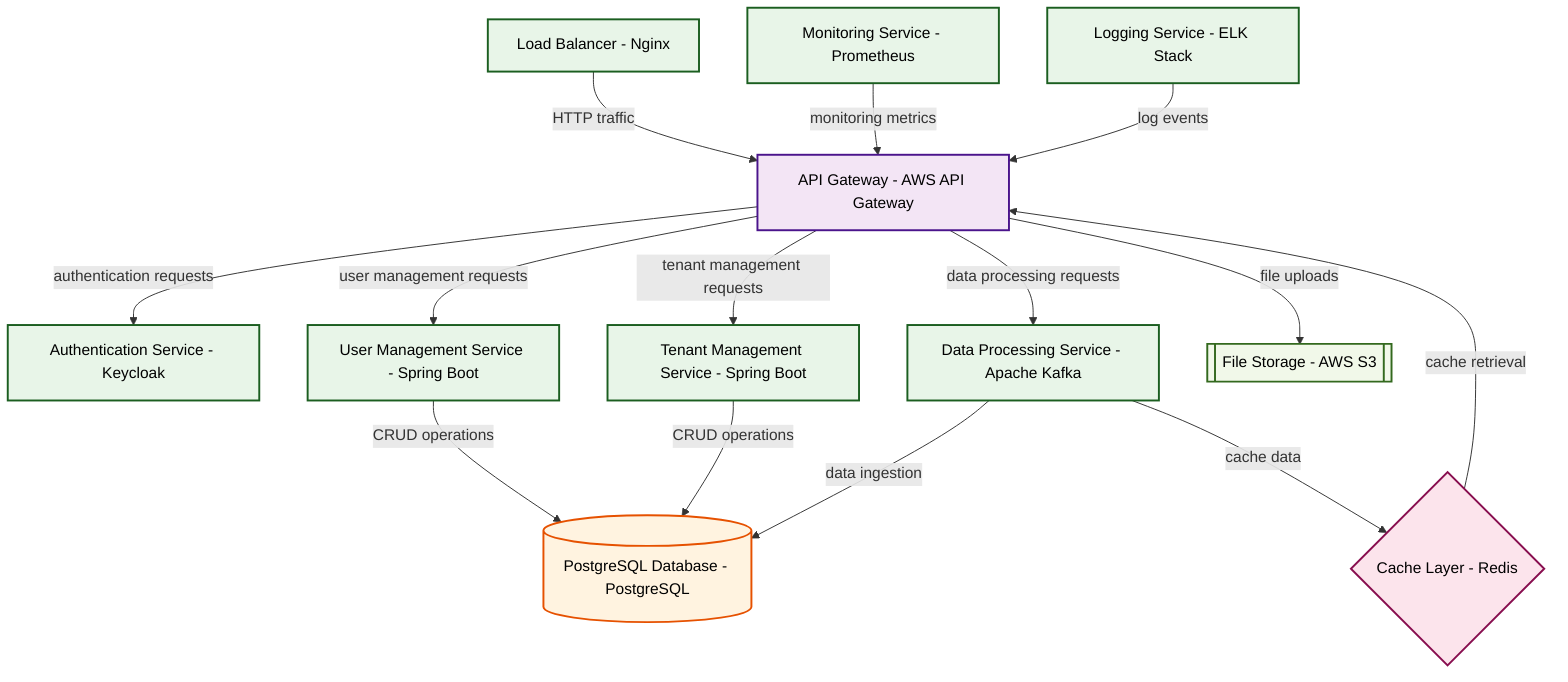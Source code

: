 graph TB

    %% Professional Software Architecture Styling
    classDef userInterface fill:#e1f5fe,stroke:#01579b,stroke-width:2px,color:#000
    classDef apiLayer fill:#f3e5f5,stroke:#4a148c,stroke-width:2px,color:#000
    classDef service fill:#e8f5e8,stroke:#1b5e20,stroke-width:2px,color:#000
    classDef database fill:#fff3e0,stroke:#e65100,stroke-width:2px,color:#000
    classDef cache fill:#fce4ec,stroke:#880e4f,stroke-width:2px,color:#000
    classDef external fill:#f1f8e9,stroke:#33691e,stroke-width:2px,color:#000

    lb1[Load Balancer - Nginx]
    api_gateway[API Gateway - AWS API Gateway]
    auth_service[Authentication Service - Keycloak]
    user_service[User Management Service - Spring Boot]
    tenant_service[Tenant Management Service - Spring Boot]
    data_service[Data Processing Service - Apache Kafka]
    db[(PostgreSQL Database - PostgreSQL)]
    cache{Cache Layer - Redis}
    file_storage[[File Storage - AWS S3]]
    monitoring[Monitoring Service - Prometheus]
    logging[Logging Service - ELK Stack]

    lb1 -->|HTTP traffic| api_gateway
    api_gateway -->|authentication requests| auth_service
    api_gateway -->|user management requests| user_service
    api_gateway -->|tenant management requests| tenant_service
    api_gateway -->|data processing requests| data_service
    user_service -->|CRUD operations| db
    tenant_service -->|CRUD operations| db
    data_service -->|data ingestion| db
    data_service -->|cache data| cache
    cache -->|cache retrieval| api_gateway
    api_gateway -->|file uploads| file_storage
    monitoring -->|monitoring metrics| api_gateway
    logging -->|log events| api_gateway

    class lb1 service
    class api_gateway apiLayer
    class auth_service service
    class user_service service
    class tenant_service service
    class data_service service
    class db database
    class cache cache
    class file_storage external
    class monitoring service
    class logging service